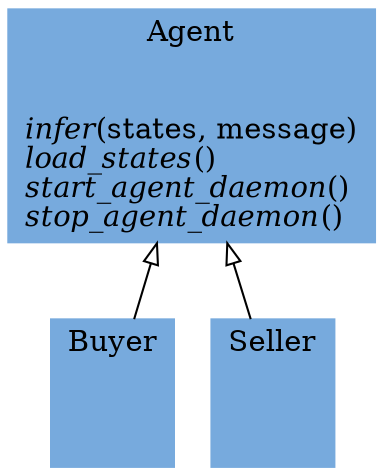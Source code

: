 digraph "classes_apiary" {
rankdir=BT
charset="utf-8"
"apiary.agent.Agent" [color="#77AADD", fontcolor="black", label=<{Agent|<br ALIGN="LEFT"/>|<I>infer</I>(states, message)<br ALIGN="LEFT"/><I>load_states</I>()<br ALIGN="LEFT"/><I>start_agent_daemon</I>()<br ALIGN="LEFT"/><I>stop_agent_daemon</I>()<br ALIGN="LEFT"/>}>, shape="record", style="filled"];
"apiary.buyer.Buyer" [color="#77AADD", fontcolor="black", label=<{Buyer|<br ALIGN="LEFT"/>|}>, shape="record", style="filled"];
"apiary.seller.Seller" [color="#77AADD", fontcolor="black", label=<{Seller|<br ALIGN="LEFT"/>|}>, shape="record", style="filled"];
"apiary.buyer.Buyer" -> "apiary.agent.Agent" [arrowhead="empty", arrowtail="none"];
"apiary.seller.Seller" -> "apiary.agent.Agent" [arrowhead="empty", arrowtail="none"];
}
